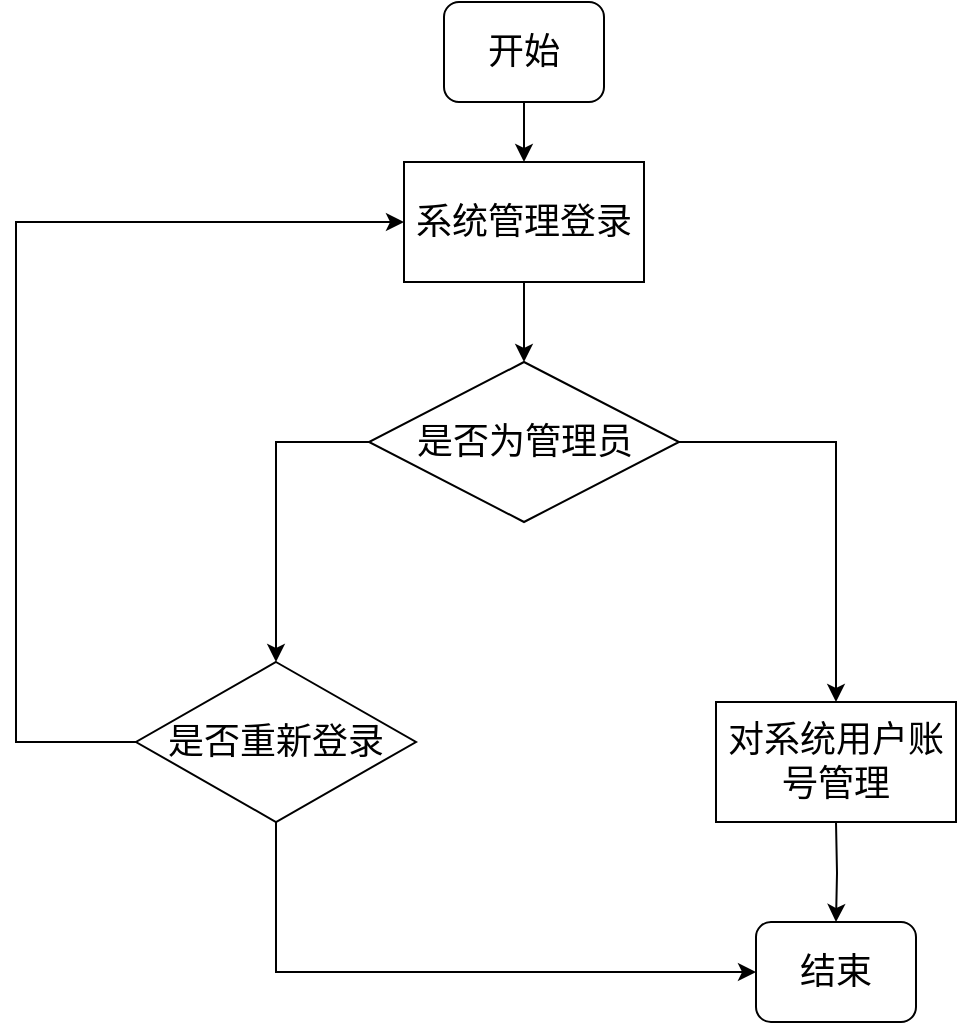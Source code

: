 <mxfile version="15.4.1" type="github">
  <diagram id="lZQxwI-y2GjDnsMBc-3T" name="Page-1">
    <mxGraphModel dx="1038" dy="547" grid="1" gridSize="10" guides="1" tooltips="1" connect="1" arrows="1" fold="1" page="1" pageScale="1" pageWidth="827" pageHeight="1169" math="0" shadow="0">
      <root>
        <mxCell id="0" />
        <mxCell id="1" parent="0" />
        <mxCell id="2OkgCC5kkeYmVZjb-TXa-1" value="&lt;font style=&quot;font-size: 18px&quot;&gt;开始&lt;/font&gt;" style="rounded=1;whiteSpace=wrap;html=1;" vertex="1" parent="1">
          <mxGeometry x="334" y="90" width="80" height="50" as="geometry" />
        </mxCell>
        <mxCell id="2OkgCC5kkeYmVZjb-TXa-3" value="结束" style="rounded=1;whiteSpace=wrap;html=1;fontSize=18;" vertex="1" parent="1">
          <mxGeometry x="490" y="550" width="80" height="50" as="geometry" />
        </mxCell>
        <mxCell id="2OkgCC5kkeYmVZjb-TXa-4" value="系统管理登录" style="rounded=0;whiteSpace=wrap;html=1;fontSize=18;" vertex="1" parent="1">
          <mxGeometry x="314" y="170" width="120" height="60" as="geometry" />
        </mxCell>
        <mxCell id="2OkgCC5kkeYmVZjb-TXa-6" value="&lt;span&gt;是否为管理员&lt;/span&gt;" style="rhombus;whiteSpace=wrap;html=1;fontSize=18;" vertex="1" parent="1">
          <mxGeometry x="296.5" y="270" width="155" height="80" as="geometry" />
        </mxCell>
        <mxCell id="2OkgCC5kkeYmVZjb-TXa-9" value="对系统用户账号管理" style="rounded=0;whiteSpace=wrap;html=1;fontSize=18;" vertex="1" parent="1">
          <mxGeometry x="470" y="440" width="120" height="60" as="geometry" />
        </mxCell>
        <mxCell id="2OkgCC5kkeYmVZjb-TXa-10" value="是否重新登录" style="rhombus;whiteSpace=wrap;html=1;fontSize=18;" vertex="1" parent="1">
          <mxGeometry x="180" y="420" width="140" height="80" as="geometry" />
        </mxCell>
        <mxCell id="2OkgCC5kkeYmVZjb-TXa-11" value="" style="endArrow=classic;html=1;rounded=0;fontSize=18;edgeStyle=orthogonalEdgeStyle;exitX=1;exitY=0.5;exitDx=0;exitDy=0;" edge="1" parent="1" source="2OkgCC5kkeYmVZjb-TXa-6" target="2OkgCC5kkeYmVZjb-TXa-9">
          <mxGeometry width="50" height="50" relative="1" as="geometry">
            <mxPoint x="500" y="350" as="sourcePoint" />
            <mxPoint x="550" y="410" as="targetPoint" />
            <Array as="points">
              <mxPoint x="530" y="310" />
            </Array>
          </mxGeometry>
        </mxCell>
        <mxCell id="2OkgCC5kkeYmVZjb-TXa-13" value="" style="endArrow=classic;html=1;rounded=0;fontSize=18;edgeStyle=orthogonalEdgeStyle;exitX=0;exitY=0.5;exitDx=0;exitDy=0;" edge="1" parent="1" source="2OkgCC5kkeYmVZjb-TXa-6">
          <mxGeometry width="50" height="50" relative="1" as="geometry">
            <mxPoint x="210" y="310" as="sourcePoint" />
            <mxPoint x="250" y="420" as="targetPoint" />
            <Array as="points">
              <mxPoint x="250" y="310" />
            </Array>
          </mxGeometry>
        </mxCell>
        <mxCell id="2OkgCC5kkeYmVZjb-TXa-15" value="" style="endArrow=classic;html=1;rounded=0;fontSize=18;edgeStyle=orthogonalEdgeStyle;exitX=0.5;exitY=1;exitDx=0;exitDy=0;entryX=0;entryY=0.5;entryDx=0;entryDy=0;" edge="1" parent="1" source="2OkgCC5kkeYmVZjb-TXa-10" target="2OkgCC5kkeYmVZjb-TXa-3">
          <mxGeometry width="50" height="50" relative="1" as="geometry">
            <mxPoint x="390" y="380" as="sourcePoint" />
            <mxPoint x="440" y="330" as="targetPoint" />
            <Array as="points">
              <mxPoint x="250" y="575" />
            </Array>
          </mxGeometry>
        </mxCell>
        <mxCell id="2OkgCC5kkeYmVZjb-TXa-17" value="" style="endArrow=classic;html=1;rounded=0;fontSize=18;edgeStyle=orthogonalEdgeStyle;entryX=0;entryY=0.5;entryDx=0;entryDy=0;exitX=0;exitY=0.5;exitDx=0;exitDy=0;" edge="1" parent="1" source="2OkgCC5kkeYmVZjb-TXa-10" target="2OkgCC5kkeYmVZjb-TXa-4">
          <mxGeometry width="50" height="50" relative="1" as="geometry">
            <mxPoint x="70" y="250" as="sourcePoint" />
            <mxPoint x="120" y="200" as="targetPoint" />
            <Array as="points">
              <mxPoint x="120" y="460" />
              <mxPoint x="120" y="200" />
            </Array>
          </mxGeometry>
        </mxCell>
        <mxCell id="2OkgCC5kkeYmVZjb-TXa-18" value="" style="endArrow=classic;html=1;rounded=0;fontSize=18;edgeStyle=orthogonalEdgeStyle;entryX=0.5;entryY=0;entryDx=0;entryDy=0;" edge="1" parent="1" target="2OkgCC5kkeYmVZjb-TXa-6">
          <mxGeometry width="50" height="50" relative="1" as="geometry">
            <mxPoint x="370" y="230" as="sourcePoint" />
            <mxPoint x="420" y="180" as="targetPoint" />
            <Array as="points">
              <mxPoint x="374" y="230" />
            </Array>
          </mxGeometry>
        </mxCell>
        <mxCell id="2OkgCC5kkeYmVZjb-TXa-19" value="" style="endArrow=classic;html=1;rounded=0;fontSize=18;edgeStyle=orthogonalEdgeStyle;entryX=0.5;entryY=0;entryDx=0;entryDy=0;" edge="1" parent="1" target="2OkgCC5kkeYmVZjb-TXa-4">
          <mxGeometry width="50" height="50" relative="1" as="geometry">
            <mxPoint x="374" y="140" as="sourcePoint" />
            <mxPoint x="399" y="90" as="targetPoint" />
            <Array as="points">
              <mxPoint x="374" y="140" />
            </Array>
          </mxGeometry>
        </mxCell>
        <mxCell id="2OkgCC5kkeYmVZjb-TXa-20" value="" style="endArrow=classic;html=1;rounded=0;fontSize=18;edgeStyle=orthogonalEdgeStyle;entryX=0.5;entryY=0;entryDx=0;entryDy=0;" edge="1" parent="1" target="2OkgCC5kkeYmVZjb-TXa-3">
          <mxGeometry width="50" height="50" relative="1" as="geometry">
            <mxPoint x="530" y="500" as="sourcePoint" />
            <mxPoint x="440" y="330" as="targetPoint" />
          </mxGeometry>
        </mxCell>
      </root>
    </mxGraphModel>
  </diagram>
</mxfile>
